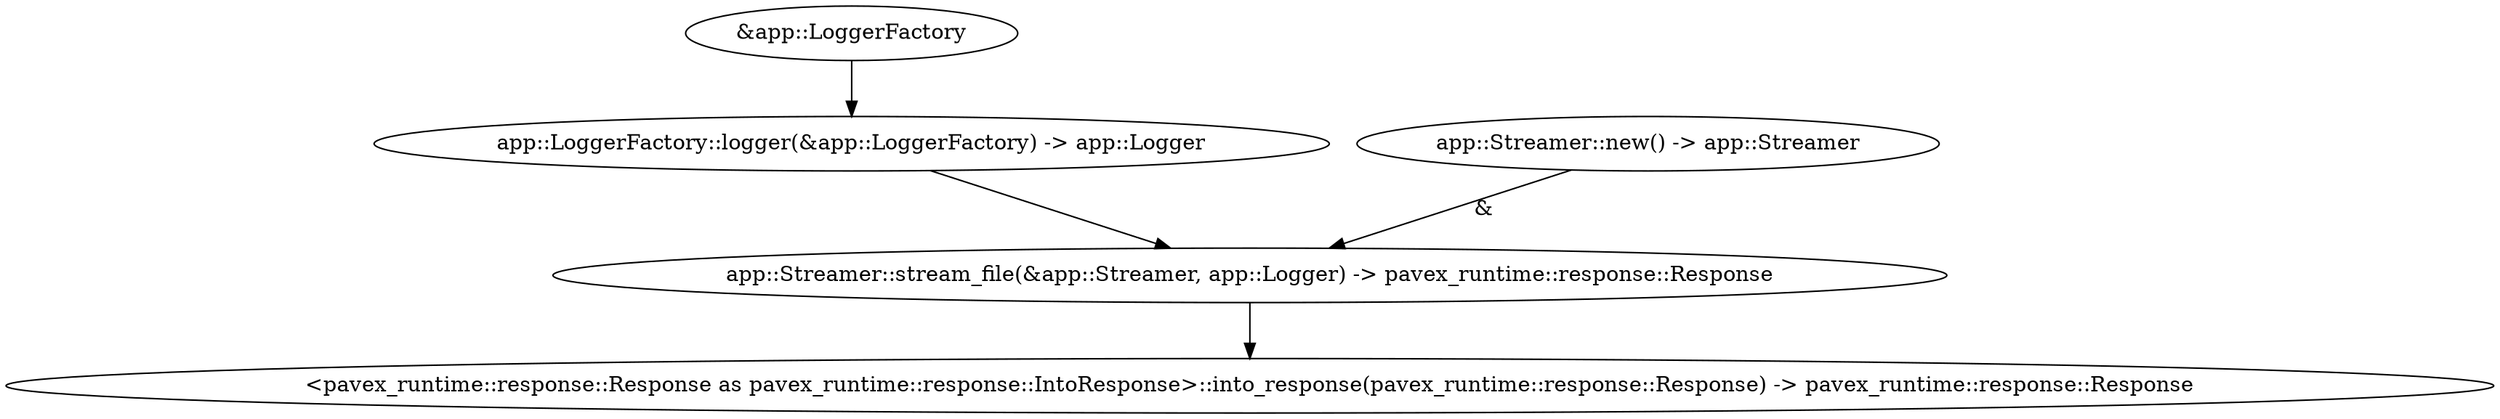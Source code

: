 digraph "GET /home" {
    0 [ label = "app::Streamer::stream_file(&app::Streamer, app::Logger) -> pavex_runtime::response::Response"]
    1 [ label = "app::LoggerFactory::logger(&app::LoggerFactory) -> app::Logger"]
    3 [ label = "app::Streamer::new() -> app::Streamer"]
    4 [ label = "<pavex_runtime::response::Response as pavex_runtime::response::IntoResponse>::into_response(pavex_runtime::response::Response) -> pavex_runtime::response::Response"]
    5 [ label = "&app::LoggerFactory"]
    1 -> 0 [ ]
    3 -> 0 [ label = "&"]
    0 -> 4 [ ]
    5 -> 1 [ ]
}
digraph app_state {
    0 [ label = "crate::ApplicationState(app::LoggerFactory) -> crate::ApplicationState"]
    1 [ label = "app::LoggerFactory::new() -> app::LoggerFactory"]
    1 -> 0 [ ]
}